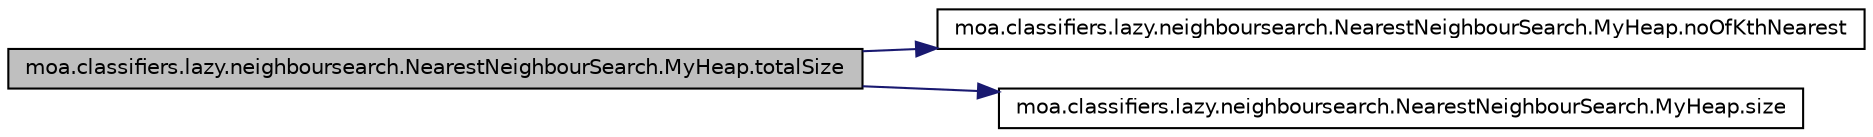 digraph G
{
  edge [fontname="Helvetica",fontsize="10",labelfontname="Helvetica",labelfontsize="10"];
  node [fontname="Helvetica",fontsize="10",shape=record];
  rankdir=LR;
  Node1 [label="moa.classifiers.lazy.neighboursearch.NearestNeighbourSearch.MyHeap.totalSize",height=0.2,width=0.4,color="black", fillcolor="grey75", style="filled" fontcolor="black"];
  Node1 -> Node2 [color="midnightblue",fontsize="10",style="solid",fontname="Helvetica"];
  Node2 [label="moa.classifiers.lazy.neighboursearch.NearestNeighbourSearch.MyHeap.noOfKthNearest",height=0.2,width=0.4,color="black", fillcolor="white", style="filled",URL="$classmoa_1_1classifiers_1_1lazy_1_1neighboursearch_1_1NearestNeighbourSearch_1_1MyHeap.html#a34366c6deedbe3a9a54b6635757eb3dd",tooltip="returns the number of k nearest."];
  Node1 -> Node3 [color="midnightblue",fontsize="10",style="solid",fontname="Helvetica"];
  Node3 [label="moa.classifiers.lazy.neighboursearch.NearestNeighbourSearch.MyHeap.size",height=0.2,width=0.4,color="black", fillcolor="white", style="filled",URL="$classmoa_1_1classifiers_1_1lazy_1_1neighboursearch_1_1NearestNeighbourSearch_1_1MyHeap.html#ac9e877c56727dda18be2021c4c99df44",tooltip="returns the size of the heap."];
}
